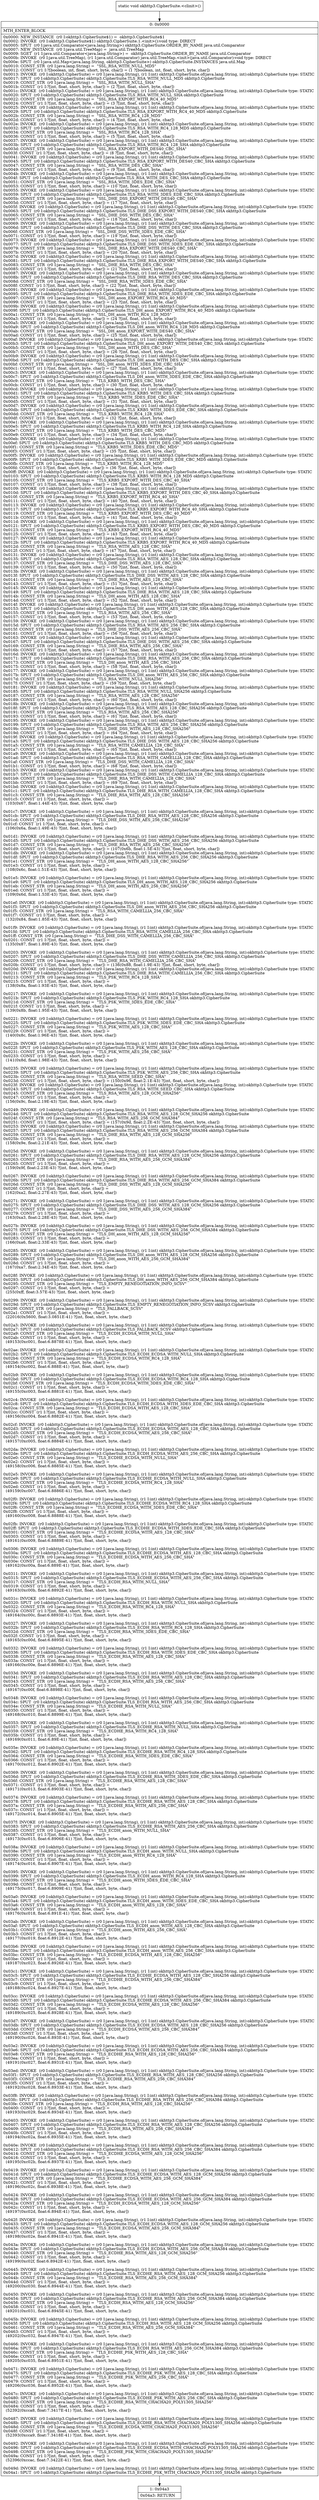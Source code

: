 digraph "CFG forokhttp3.CipherSuite.\<clinit\>()V" {
Node_0 [shape=record,label="{0\:\ 0x0000|MTH_ENTER_BLOCK\l|0x0000: NEW_INSTANCE  (r0 I:okhttp3.CipherSuite$1) =  okhttp3.CipherSuite$1 \l0x0002: INVOKE  (r0 I:okhttp3.CipherSuite$1) okhttp3.CipherSuite.1.\<init\>():void type: DIRECT \l0x0005: SPUT  (r0 I:java.util.Comparator\<java.lang.String\>) okhttp3.CipherSuite.ORDER_BY_NAME java.util.Comparator \l0x0007: NEW_INSTANCE  (r0 I:java.util.TreeMap) =  java.util.TreeMap \l0x0009: SGET  (r1 I:java.util.Comparator\<java.lang.String\>) =  okhttp3.CipherSuite.ORDER_BY_NAME java.util.Comparator \l0x000b: INVOKE  (r0 I:java.util.TreeMap), (r1 I:java.util.Comparator) java.util.TreeMap.\<init\>(java.util.Comparator):void type: DIRECT \l0x000e: SPUT  (r0 I:java.util.Map\<java.lang.String, okhttp3.CipherSuite\>) okhttp3.CipherSuite.INSTANCES java.util.Map \l0x0010: CONST_STR  (r0 I:java.lang.String) =  \"SSL_RSA_WITH_NULL_MD5\" \l0x0012: CONST  (r1 I:?[boolean, int, float, short, byte, char]) = (1 ?[boolean, int, float, short, byte, char]) \l0x0013: INVOKE  (r0 I:okhttp3.CipherSuite) = (r0 I:java.lang.String), (r1 I:int) okhttp3.CipherSuite.of(java.lang.String, int):okhttp3.CipherSuite type: STATIC \l0x0017: SPUT  (r0 I:okhttp3.CipherSuite) okhttp3.CipherSuite.TLS_RSA_WITH_NULL_MD5 okhttp3.CipherSuite \l0x0019: CONST_STR  (r0 I:java.lang.String) =  \"SSL_RSA_WITH_NULL_SHA\" \l0x001b: CONST  (r1 I:?[int, float, short, byte, char]) = (2 ?[int, float, short, byte, char]) \l0x001c: INVOKE  (r0 I:okhttp3.CipherSuite) = (r0 I:java.lang.String), (r1 I:int) okhttp3.CipherSuite.of(java.lang.String, int):okhttp3.CipherSuite type: STATIC \l0x0020: SPUT  (r0 I:okhttp3.CipherSuite) okhttp3.CipherSuite.TLS_RSA_WITH_NULL_SHA okhttp3.CipherSuite \l0x0022: CONST_STR  (r0 I:java.lang.String) =  \"SSL_RSA_EXPORT_WITH_RC4_40_MD5\" \l0x0024: CONST  (r1 I:?[int, float, short, byte, char]) = (3 ?[int, float, short, byte, char]) \l0x0025: INVOKE  (r0 I:okhttp3.CipherSuite) = (r0 I:java.lang.String), (r1 I:int) okhttp3.CipherSuite.of(java.lang.String, int):okhttp3.CipherSuite type: STATIC \l0x0029: SPUT  (r0 I:okhttp3.CipherSuite) okhttp3.CipherSuite.TLS_RSA_EXPORT_WITH_RC4_40_MD5 okhttp3.CipherSuite \l0x002b: CONST_STR  (r0 I:java.lang.String) =  \"SSL_RSA_WITH_RC4_128_MD5\" \l0x002d: CONST  (r1 I:?[int, float, short, byte, char]) = (4 ?[int, float, short, byte, char]) \l0x002e: INVOKE  (r0 I:okhttp3.CipherSuite) = (r0 I:java.lang.String), (r1 I:int) okhttp3.CipherSuite.of(java.lang.String, int):okhttp3.CipherSuite type: STATIC \l0x0032: SPUT  (r0 I:okhttp3.CipherSuite) okhttp3.CipherSuite.TLS_RSA_WITH_RC4_128_MD5 okhttp3.CipherSuite \l0x0034: CONST_STR  (r0 I:java.lang.String) =  \"SSL_RSA_WITH_RC4_128_SHA\" \l0x0036: CONST  (r1 I:?[int, float, short, byte, char]) = (5 ?[int, float, short, byte, char]) \l0x0037: INVOKE  (r0 I:okhttp3.CipherSuite) = (r0 I:java.lang.String), (r1 I:int) okhttp3.CipherSuite.of(java.lang.String, int):okhttp3.CipherSuite type: STATIC \l0x003b: SPUT  (r0 I:okhttp3.CipherSuite) okhttp3.CipherSuite.TLS_RSA_WITH_RC4_128_SHA okhttp3.CipherSuite \l0x003d: CONST_STR  (r0 I:java.lang.String) =  \"SSL_RSA_EXPORT_WITH_DES40_CBC_SHA\" \l0x003f: CONST  (r1 I:?[int, float, short, byte, char]) = (8 ?[int, float, short, byte, char]) \l0x0041: INVOKE  (r0 I:okhttp3.CipherSuite) = (r0 I:java.lang.String), (r1 I:int) okhttp3.CipherSuite.of(java.lang.String, int):okhttp3.CipherSuite type: STATIC \l0x0045: SPUT  (r0 I:okhttp3.CipherSuite) okhttp3.CipherSuite.TLS_RSA_EXPORT_WITH_DES40_CBC_SHA okhttp3.CipherSuite \l0x0047: CONST_STR  (r0 I:java.lang.String) =  \"SSL_RSA_WITH_DES_CBC_SHA\" \l0x0049: CONST  (r1 I:?[int, float, short, byte, char]) = (9 ?[int, float, short, byte, char]) \l0x004b: INVOKE  (r0 I:okhttp3.CipherSuite) = (r0 I:java.lang.String), (r1 I:int) okhttp3.CipherSuite.of(java.lang.String, int):okhttp3.CipherSuite type: STATIC \l0x004f: SPUT  (r0 I:okhttp3.CipherSuite) okhttp3.CipherSuite.TLS_RSA_WITH_DES_CBC_SHA okhttp3.CipherSuite \l0x0051: CONST_STR  (r0 I:java.lang.String) =  \"SSL_RSA_WITH_3DES_EDE_CBC_SHA\" \l0x0053: CONST  (r1 I:?[int, float, short, byte, char]) = (10 ?[int, float, short, byte, char]) \l0x0055: INVOKE  (r0 I:okhttp3.CipherSuite) = (r0 I:java.lang.String), (r1 I:int) okhttp3.CipherSuite.of(java.lang.String, int):okhttp3.CipherSuite type: STATIC \l0x0059: SPUT  (r0 I:okhttp3.CipherSuite) okhttp3.CipherSuite.TLS_RSA_WITH_3DES_EDE_CBC_SHA okhttp3.CipherSuite \l0x005b: CONST_STR  (r0 I:java.lang.String) =  \"SSL_DHE_DSS_EXPORT_WITH_DES40_CBC_SHA\" \l0x005d: CONST  (r1 I:?[int, float, short, byte, char]) = (17 ?[int, float, short, byte, char]) \l0x005f: INVOKE  (r0 I:okhttp3.CipherSuite) = (r0 I:java.lang.String), (r1 I:int) okhttp3.CipherSuite.of(java.lang.String, int):okhttp3.CipherSuite type: STATIC \l0x0063: SPUT  (r0 I:okhttp3.CipherSuite) okhttp3.CipherSuite.TLS_DHE_DSS_EXPORT_WITH_DES40_CBC_SHA okhttp3.CipherSuite \l0x0065: CONST_STR  (r0 I:java.lang.String) =  \"SSL_DHE_DSS_WITH_DES_CBC_SHA\" \l0x0067: CONST  (r1 I:?[int, float, short, byte, char]) = (18 ?[int, float, short, byte, char]) \l0x0069: INVOKE  (r0 I:okhttp3.CipherSuite) = (r0 I:java.lang.String), (r1 I:int) okhttp3.CipherSuite.of(java.lang.String, int):okhttp3.CipherSuite type: STATIC \l0x006d: SPUT  (r0 I:okhttp3.CipherSuite) okhttp3.CipherSuite.TLS_DHE_DSS_WITH_DES_CBC_SHA okhttp3.CipherSuite \l0x006f: CONST_STR  (r0 I:java.lang.String) =  \"SSL_DHE_DSS_WITH_3DES_EDE_CBC_SHA\" \l0x0071: CONST  (r1 I:?[int, float, short, byte, char]) = (19 ?[int, float, short, byte, char]) \l0x0073: INVOKE  (r0 I:okhttp3.CipherSuite) = (r0 I:java.lang.String), (r1 I:int) okhttp3.CipherSuite.of(java.lang.String, int):okhttp3.CipherSuite type: STATIC \l0x0077: SPUT  (r0 I:okhttp3.CipherSuite) okhttp3.CipherSuite.TLS_DHE_DSS_WITH_3DES_EDE_CBC_SHA okhttp3.CipherSuite \l0x0079: CONST_STR  (r0 I:java.lang.String) =  \"SSL_DHE_RSA_EXPORT_WITH_DES40_CBC_SHA\" \l0x007b: CONST  (r1 I:?[int, float, short, byte, char]) = (20 ?[int, float, short, byte, char]) \l0x007d: INVOKE  (r0 I:okhttp3.CipherSuite) = (r0 I:java.lang.String), (r1 I:int) okhttp3.CipherSuite.of(java.lang.String, int):okhttp3.CipherSuite type: STATIC \l0x0081: SPUT  (r0 I:okhttp3.CipherSuite) okhttp3.CipherSuite.TLS_DHE_RSA_EXPORT_WITH_DES40_CBC_SHA okhttp3.CipherSuite \l0x0083: CONST_STR  (r0 I:java.lang.String) =  \"SSL_DHE_RSA_WITH_DES_CBC_SHA\" \l0x0085: CONST  (r1 I:?[int, float, short, byte, char]) = (21 ?[int, float, short, byte, char]) \l0x0087: INVOKE  (r0 I:okhttp3.CipherSuite) = (r0 I:java.lang.String), (r1 I:int) okhttp3.CipherSuite.of(java.lang.String, int):okhttp3.CipherSuite type: STATIC \l0x008b: SPUT  (r0 I:okhttp3.CipherSuite) okhttp3.CipherSuite.TLS_DHE_RSA_WITH_DES_CBC_SHA okhttp3.CipherSuite \l0x008d: CONST_STR  (r0 I:java.lang.String) =  \"SSL_DHE_RSA_WITH_3DES_EDE_CBC_SHA\" \l0x008f: CONST  (r1 I:?[int, float, short, byte, char]) = (22 ?[int, float, short, byte, char]) \l0x0091: INVOKE  (r0 I:okhttp3.CipherSuite) = (r0 I:java.lang.String), (r1 I:int) okhttp3.CipherSuite.of(java.lang.String, int):okhttp3.CipherSuite type: STATIC \l0x0095: SPUT  (r0 I:okhttp3.CipherSuite) okhttp3.CipherSuite.TLS_DHE_RSA_WITH_3DES_EDE_CBC_SHA okhttp3.CipherSuite \l0x0097: CONST_STR  (r0 I:java.lang.String) =  \"SSL_DH_anon_EXPORT_WITH_RC4_40_MD5\" \l0x0099: CONST  (r1 I:?[int, float, short, byte, char]) = (23 ?[int, float, short, byte, char]) \l0x009b: INVOKE  (r0 I:okhttp3.CipherSuite) = (r0 I:java.lang.String), (r1 I:int) okhttp3.CipherSuite.of(java.lang.String, int):okhttp3.CipherSuite type: STATIC \l0x009f: SPUT  (r0 I:okhttp3.CipherSuite) okhttp3.CipherSuite.TLS_DH_anon_EXPORT_WITH_RC4_40_MD5 okhttp3.CipherSuite \l0x00a1: CONST_STR  (r0 I:java.lang.String) =  \"SSL_DH_anon_WITH_RC4_128_MD5\" \l0x00a3: CONST  (r1 I:?[int, float, short, byte, char]) = (24 ?[int, float, short, byte, char]) \l0x00a5: INVOKE  (r0 I:okhttp3.CipherSuite) = (r0 I:java.lang.String), (r1 I:int) okhttp3.CipherSuite.of(java.lang.String, int):okhttp3.CipherSuite type: STATIC \l0x00a9: SPUT  (r0 I:okhttp3.CipherSuite) okhttp3.CipherSuite.TLS_DH_anon_WITH_RC4_128_MD5 okhttp3.CipherSuite \l0x00ab: CONST_STR  (r0 I:java.lang.String) =  \"SSL_DH_anon_EXPORT_WITH_DES40_CBC_SHA\" \l0x00ad: CONST  (r1 I:?[int, float, short, byte, char]) = (25 ?[int, float, short, byte, char]) \l0x00af: INVOKE  (r0 I:okhttp3.CipherSuite) = (r0 I:java.lang.String), (r1 I:int) okhttp3.CipherSuite.of(java.lang.String, int):okhttp3.CipherSuite type: STATIC \l0x00b3: SPUT  (r0 I:okhttp3.CipherSuite) okhttp3.CipherSuite.TLS_DH_anon_EXPORT_WITH_DES40_CBC_SHA okhttp3.CipherSuite \l0x00b5: CONST_STR  (r0 I:java.lang.String) =  \"SSL_DH_anon_WITH_DES_CBC_SHA\" \l0x00b7: CONST  (r1 I:?[int, float, short, byte, char]) = (26 ?[int, float, short, byte, char]) \l0x00b9: INVOKE  (r0 I:okhttp3.CipherSuite) = (r0 I:java.lang.String), (r1 I:int) okhttp3.CipherSuite.of(java.lang.String, int):okhttp3.CipherSuite type: STATIC \l0x00bd: SPUT  (r0 I:okhttp3.CipherSuite) okhttp3.CipherSuite.TLS_DH_anon_WITH_DES_CBC_SHA okhttp3.CipherSuite \l0x00bf: CONST_STR  (r0 I:java.lang.String) =  \"SSL_DH_anon_WITH_3DES_EDE_CBC_SHA\" \l0x00c1: CONST  (r1 I:?[int, float, short, byte, char]) = (27 ?[int, float, short, byte, char]) \l0x00c3: INVOKE  (r0 I:okhttp3.CipherSuite) = (r0 I:java.lang.String), (r1 I:int) okhttp3.CipherSuite.of(java.lang.String, int):okhttp3.CipherSuite type: STATIC \l0x00c7: SPUT  (r0 I:okhttp3.CipherSuite) okhttp3.CipherSuite.TLS_DH_anon_WITH_3DES_EDE_CBC_SHA okhttp3.CipherSuite \l0x00c9: CONST_STR  (r0 I:java.lang.String) =  \"TLS_KRB5_WITH_DES_CBC_SHA\" \l0x00cb: CONST  (r1 I:?[int, float, short, byte, char]) = (30 ?[int, float, short, byte, char]) \l0x00cd: INVOKE  (r0 I:okhttp3.CipherSuite) = (r0 I:java.lang.String), (r1 I:int) okhttp3.CipherSuite.of(java.lang.String, int):okhttp3.CipherSuite type: STATIC \l0x00d1: SPUT  (r0 I:okhttp3.CipherSuite) okhttp3.CipherSuite.TLS_KRB5_WITH_DES_CBC_SHA okhttp3.CipherSuite \l0x00d3: CONST_STR  (r0 I:java.lang.String) =  \"TLS_KRB5_WITH_3DES_EDE_CBC_SHA\" \l0x00d5: CONST  (r1 I:?[int, float, short, byte, char]) = (31 ?[int, float, short, byte, char]) \l0x00d7: INVOKE  (r0 I:okhttp3.CipherSuite) = (r0 I:java.lang.String), (r1 I:int) okhttp3.CipherSuite.of(java.lang.String, int):okhttp3.CipherSuite type: STATIC \l0x00db: SPUT  (r0 I:okhttp3.CipherSuite) okhttp3.CipherSuite.TLS_KRB5_WITH_3DES_EDE_CBC_SHA okhttp3.CipherSuite \l0x00dd: CONST_STR  (r0 I:java.lang.String) =  \"TLS_KRB5_WITH_RC4_128_SHA\" \l0x00df: CONST  (r1 I:?[int, float, short, byte, char]) = (32 ?[int, float, short, byte, char]) \l0x00e1: INVOKE  (r0 I:okhttp3.CipherSuite) = (r0 I:java.lang.String), (r1 I:int) okhttp3.CipherSuite.of(java.lang.String, int):okhttp3.CipherSuite type: STATIC \l0x00e5: SPUT  (r0 I:okhttp3.CipherSuite) okhttp3.CipherSuite.TLS_KRB5_WITH_RC4_128_SHA okhttp3.CipherSuite \l0x00e7: CONST_STR  (r0 I:java.lang.String) =  \"TLS_KRB5_WITH_DES_CBC_MD5\" \l0x00e9: CONST  (r1 I:?[int, float, short, byte, char]) = (34 ?[int, float, short, byte, char]) \l0x00eb: INVOKE  (r0 I:okhttp3.CipherSuite) = (r0 I:java.lang.String), (r1 I:int) okhttp3.CipherSuite.of(java.lang.String, int):okhttp3.CipherSuite type: STATIC \l0x00ef: SPUT  (r0 I:okhttp3.CipherSuite) okhttp3.CipherSuite.TLS_KRB5_WITH_DES_CBC_MD5 okhttp3.CipherSuite \l0x00f1: CONST_STR  (r0 I:java.lang.String) =  \"TLS_KRB5_WITH_3DES_EDE_CBC_MD5\" \l0x00f3: CONST  (r1 I:?[int, float, short, byte, char]) = (35 ?[int, float, short, byte, char]) \l0x00f5: INVOKE  (r0 I:okhttp3.CipherSuite) = (r0 I:java.lang.String), (r1 I:int) okhttp3.CipherSuite.of(java.lang.String, int):okhttp3.CipherSuite type: STATIC \l0x00f9: SPUT  (r0 I:okhttp3.CipherSuite) okhttp3.CipherSuite.TLS_KRB5_WITH_3DES_EDE_CBC_MD5 okhttp3.CipherSuite \l0x00fb: CONST_STR  (r0 I:java.lang.String) =  \"TLS_KRB5_WITH_RC4_128_MD5\" \l0x00fd: CONST  (r1 I:?[int, float, short, byte, char]) = (36 ?[int, float, short, byte, char]) \l0x00ff: INVOKE  (r0 I:okhttp3.CipherSuite) = (r0 I:java.lang.String), (r1 I:int) okhttp3.CipherSuite.of(java.lang.String, int):okhttp3.CipherSuite type: STATIC \l0x0103: SPUT  (r0 I:okhttp3.CipherSuite) okhttp3.CipherSuite.TLS_KRB5_WITH_RC4_128_MD5 okhttp3.CipherSuite \l0x0105: CONST_STR  (r0 I:java.lang.String) =  \"TLS_KRB5_EXPORT_WITH_DES_CBC_40_SHA\" \l0x0107: CONST  (r1 I:?[int, float, short, byte, char]) = (38 ?[int, float, short, byte, char]) \l0x0109: INVOKE  (r0 I:okhttp3.CipherSuite) = (r0 I:java.lang.String), (r1 I:int) okhttp3.CipherSuite.of(java.lang.String, int):okhttp3.CipherSuite type: STATIC \l0x010d: SPUT  (r0 I:okhttp3.CipherSuite) okhttp3.CipherSuite.TLS_KRB5_EXPORT_WITH_DES_CBC_40_SHA okhttp3.CipherSuite \l0x010f: CONST_STR  (r0 I:java.lang.String) =  \"TLS_KRB5_EXPORT_WITH_RC4_40_SHA\" \l0x0111: CONST  (r1 I:?[int, float, short, byte, char]) = (40 ?[int, float, short, byte, char]) \l0x0113: INVOKE  (r0 I:okhttp3.CipherSuite) = (r0 I:java.lang.String), (r1 I:int) okhttp3.CipherSuite.of(java.lang.String, int):okhttp3.CipherSuite type: STATIC \l0x0117: SPUT  (r0 I:okhttp3.CipherSuite) okhttp3.CipherSuite.TLS_KRB5_EXPORT_WITH_RC4_40_SHA okhttp3.CipherSuite \l0x0119: CONST_STR  (r0 I:java.lang.String) =  \"TLS_KRB5_EXPORT_WITH_DES_CBC_40_MD5\" \l0x011b: CONST  (r1 I:?[int, float, short, byte, char]) = (41 ?[int, float, short, byte, char]) \l0x011d: INVOKE  (r0 I:okhttp3.CipherSuite) = (r0 I:java.lang.String), (r1 I:int) okhttp3.CipherSuite.of(java.lang.String, int):okhttp3.CipherSuite type: STATIC \l0x0121: SPUT  (r0 I:okhttp3.CipherSuite) okhttp3.CipherSuite.TLS_KRB5_EXPORT_WITH_DES_CBC_40_MD5 okhttp3.CipherSuite \l0x0123: CONST_STR  (r0 I:java.lang.String) =  \"TLS_KRB5_EXPORT_WITH_RC4_40_MD5\" \l0x0125: CONST  (r1 I:?[int, float, short, byte, char]) = (43 ?[int, float, short, byte, char]) \l0x0127: INVOKE  (r0 I:okhttp3.CipherSuite) = (r0 I:java.lang.String), (r1 I:int) okhttp3.CipherSuite.of(java.lang.String, int):okhttp3.CipherSuite type: STATIC \l0x012b: SPUT  (r0 I:okhttp3.CipherSuite) okhttp3.CipherSuite.TLS_KRB5_EXPORT_WITH_RC4_40_MD5 okhttp3.CipherSuite \l0x012d: CONST_STR  (r0 I:java.lang.String) =  \"TLS_RSA_WITH_AES_128_CBC_SHA\" \l0x012f: CONST  (r1 I:?[int, float, short, byte, char]) = (47 ?[int, float, short, byte, char]) \l0x0131: INVOKE  (r0 I:okhttp3.CipherSuite) = (r0 I:java.lang.String), (r1 I:int) okhttp3.CipherSuite.of(java.lang.String, int):okhttp3.CipherSuite type: STATIC \l0x0135: SPUT  (r0 I:okhttp3.CipherSuite) okhttp3.CipherSuite.TLS_RSA_WITH_AES_128_CBC_SHA okhttp3.CipherSuite \l0x0137: CONST_STR  (r0 I:java.lang.String) =  \"TLS_DHE_DSS_WITH_AES_128_CBC_SHA\" \l0x0139: CONST  (r1 I:?[int, float, short, byte, char]) = (50 ?[int, float, short, byte, char]) \l0x013b: INVOKE  (r0 I:okhttp3.CipherSuite) = (r0 I:java.lang.String), (r1 I:int) okhttp3.CipherSuite.of(java.lang.String, int):okhttp3.CipherSuite type: STATIC \l0x013f: SPUT  (r0 I:okhttp3.CipherSuite) okhttp3.CipherSuite.TLS_DHE_DSS_WITH_AES_128_CBC_SHA okhttp3.CipherSuite \l0x0141: CONST_STR  (r0 I:java.lang.String) =  \"TLS_DHE_RSA_WITH_AES_128_CBC_SHA\" \l0x0143: CONST  (r1 I:?[int, float, short, byte, char]) = (51 ?[int, float, short, byte, char]) \l0x0145: INVOKE  (r0 I:okhttp3.CipherSuite) = (r0 I:java.lang.String), (r1 I:int) okhttp3.CipherSuite.of(java.lang.String, int):okhttp3.CipherSuite type: STATIC \l0x0149: SPUT  (r0 I:okhttp3.CipherSuite) okhttp3.CipherSuite.TLS_DHE_RSA_WITH_AES_128_CBC_SHA okhttp3.CipherSuite \l0x014b: CONST_STR  (r0 I:java.lang.String) =  \"TLS_DH_anon_WITH_AES_128_CBC_SHA\" \l0x014d: CONST  (r1 I:?[int, float, short, byte, char]) = (52 ?[int, float, short, byte, char]) \l0x014f: INVOKE  (r0 I:okhttp3.CipherSuite) = (r0 I:java.lang.String), (r1 I:int) okhttp3.CipherSuite.of(java.lang.String, int):okhttp3.CipherSuite type: STATIC \l0x0153: SPUT  (r0 I:okhttp3.CipherSuite) okhttp3.CipherSuite.TLS_DH_anon_WITH_AES_128_CBC_SHA okhttp3.CipherSuite \l0x0155: CONST_STR  (r0 I:java.lang.String) =  \"TLS_RSA_WITH_AES_256_CBC_SHA\" \l0x0157: CONST  (r1 I:?[int, float, short, byte, char]) = (53 ?[int, float, short, byte, char]) \l0x0159: INVOKE  (r0 I:okhttp3.CipherSuite) = (r0 I:java.lang.String), (r1 I:int) okhttp3.CipherSuite.of(java.lang.String, int):okhttp3.CipherSuite type: STATIC \l0x015d: SPUT  (r0 I:okhttp3.CipherSuite) okhttp3.CipherSuite.TLS_RSA_WITH_AES_256_CBC_SHA okhttp3.CipherSuite \l0x015f: CONST_STR  (r0 I:java.lang.String) =  \"TLS_DHE_DSS_WITH_AES_256_CBC_SHA\" \l0x0161: CONST  (r1 I:?[int, float, short, byte, char]) = (56 ?[int, float, short, byte, char]) \l0x0163: INVOKE  (r0 I:okhttp3.CipherSuite) = (r0 I:java.lang.String), (r1 I:int) okhttp3.CipherSuite.of(java.lang.String, int):okhttp3.CipherSuite type: STATIC \l0x0167: SPUT  (r0 I:okhttp3.CipherSuite) okhttp3.CipherSuite.TLS_DHE_DSS_WITH_AES_256_CBC_SHA okhttp3.CipherSuite \l0x0169: CONST_STR  (r0 I:java.lang.String) =  \"TLS_DHE_RSA_WITH_AES_256_CBC_SHA\" \l0x016b: CONST  (r1 I:?[int, float, short, byte, char]) = (57 ?[int, float, short, byte, char]) \l0x016d: INVOKE  (r0 I:okhttp3.CipherSuite) = (r0 I:java.lang.String), (r1 I:int) okhttp3.CipherSuite.of(java.lang.String, int):okhttp3.CipherSuite type: STATIC \l0x0171: SPUT  (r0 I:okhttp3.CipherSuite) okhttp3.CipherSuite.TLS_DHE_RSA_WITH_AES_256_CBC_SHA okhttp3.CipherSuite \l0x0173: CONST_STR  (r0 I:java.lang.String) =  \"TLS_DH_anon_WITH_AES_256_CBC_SHA\" \l0x0175: CONST  (r1 I:?[int, float, short, byte, char]) = (58 ?[int, float, short, byte, char]) \l0x0177: INVOKE  (r0 I:okhttp3.CipherSuite) = (r0 I:java.lang.String), (r1 I:int) okhttp3.CipherSuite.of(java.lang.String, int):okhttp3.CipherSuite type: STATIC \l0x017b: SPUT  (r0 I:okhttp3.CipherSuite) okhttp3.CipherSuite.TLS_DH_anon_WITH_AES_256_CBC_SHA okhttp3.CipherSuite \l0x017d: CONST_STR  (r0 I:java.lang.String) =  \"TLS_RSA_WITH_NULL_SHA256\" \l0x017f: CONST  (r1 I:?[int, float, short, byte, char]) = (59 ?[int, float, short, byte, char]) \l0x0181: INVOKE  (r0 I:okhttp3.CipherSuite) = (r0 I:java.lang.String), (r1 I:int) okhttp3.CipherSuite.of(java.lang.String, int):okhttp3.CipherSuite type: STATIC \l0x0185: SPUT  (r0 I:okhttp3.CipherSuite) okhttp3.CipherSuite.TLS_RSA_WITH_NULL_SHA256 okhttp3.CipherSuite \l0x0187: CONST_STR  (r0 I:java.lang.String) =  \"TLS_RSA_WITH_AES_128_CBC_SHA256\" \l0x0189: CONST  (r1 I:?[int, float, short, byte, char]) = (60 ?[int, float, short, byte, char]) \l0x018b: INVOKE  (r0 I:okhttp3.CipherSuite) = (r0 I:java.lang.String), (r1 I:int) okhttp3.CipherSuite.of(java.lang.String, int):okhttp3.CipherSuite type: STATIC \l0x018f: SPUT  (r0 I:okhttp3.CipherSuite) okhttp3.CipherSuite.TLS_RSA_WITH_AES_128_CBC_SHA256 okhttp3.CipherSuite \l0x0191: CONST_STR  (r0 I:java.lang.String) =  \"TLS_RSA_WITH_AES_256_CBC_SHA256\" \l0x0193: CONST  (r1 I:?[int, float, short, byte, char]) = (61 ?[int, float, short, byte, char]) \l0x0195: INVOKE  (r0 I:okhttp3.CipherSuite) = (r0 I:java.lang.String), (r1 I:int) okhttp3.CipherSuite.of(java.lang.String, int):okhttp3.CipherSuite type: STATIC \l0x0199: SPUT  (r0 I:okhttp3.CipherSuite) okhttp3.CipherSuite.TLS_RSA_WITH_AES_256_CBC_SHA256 okhttp3.CipherSuite \l0x019b: CONST_STR  (r0 I:java.lang.String) =  \"TLS_DHE_DSS_WITH_AES_128_CBC_SHA256\" \l0x019d: CONST  (r1 I:?[int, float, short, byte, char]) = (64 ?[int, float, short, byte, char]) \l0x019f: INVOKE  (r0 I:okhttp3.CipherSuite) = (r0 I:java.lang.String), (r1 I:int) okhttp3.CipherSuite.of(java.lang.String, int):okhttp3.CipherSuite type: STATIC \l0x01a3: SPUT  (r0 I:okhttp3.CipherSuite) okhttp3.CipherSuite.TLS_DHE_DSS_WITH_AES_128_CBC_SHA256 okhttp3.CipherSuite \l0x01a5: CONST_STR  (r0 I:java.lang.String) =  \"TLS_RSA_WITH_CAMELLIA_128_CBC_SHA\" \l0x01a7: CONST  (r1 I:?[int, float, short, byte, char]) = (65 ?[int, float, short, byte, char]) \l0x01a9: INVOKE  (r0 I:okhttp3.CipherSuite) = (r0 I:java.lang.String), (r1 I:int) okhttp3.CipherSuite.of(java.lang.String, int):okhttp3.CipherSuite type: STATIC \l0x01ad: SPUT  (r0 I:okhttp3.CipherSuite) okhttp3.CipherSuite.TLS_RSA_WITH_CAMELLIA_128_CBC_SHA okhttp3.CipherSuite \l0x01af: CONST_STR  (r0 I:java.lang.String) =  \"TLS_DHE_DSS_WITH_CAMELLIA_128_CBC_SHA\" \l0x01b1: CONST  (r1 I:?[int, float, short, byte, char]) = (68 ?[int, float, short, byte, char]) \l0x01b3: INVOKE  (r0 I:okhttp3.CipherSuite) = (r0 I:java.lang.String), (r1 I:int) okhttp3.CipherSuite.of(java.lang.String, int):okhttp3.CipherSuite type: STATIC \l0x01b7: SPUT  (r0 I:okhttp3.CipherSuite) okhttp3.CipherSuite.TLS_DHE_DSS_WITH_CAMELLIA_128_CBC_SHA okhttp3.CipherSuite \l0x01b9: CONST_STR  (r0 I:java.lang.String) =  \"TLS_DHE_RSA_WITH_CAMELLIA_128_CBC_SHA\" \l0x01bb: CONST  (r1 I:?[int, float, short, byte, char]) = (69 ?[int, float, short, byte, char]) \l0x01bd: INVOKE  (r0 I:okhttp3.CipherSuite) = (r0 I:java.lang.String), (r1 I:int) okhttp3.CipherSuite.of(java.lang.String, int):okhttp3.CipherSuite type: STATIC \l0x01c1: SPUT  (r0 I:okhttp3.CipherSuite) okhttp3.CipherSuite.TLS_DHE_RSA_WITH_CAMELLIA_128_CBC_SHA okhttp3.CipherSuite \l0x01c3: CONST_STR  (r0 I:java.lang.String) =  \"TLS_DHE_RSA_WITH_AES_128_CBC_SHA256\" \l0x01c5: CONST  (r1 I:?[int, float, short, byte, char]) = \l  (103(0x67, float:1.44E\-43) ?[int, float, short, byte, char])\l \l0x01c7: INVOKE  (r0 I:okhttp3.CipherSuite) = (r0 I:java.lang.String), (r1 I:int) okhttp3.CipherSuite.of(java.lang.String, int):okhttp3.CipherSuite type: STATIC \l0x01cb: SPUT  (r0 I:okhttp3.CipherSuite) okhttp3.CipherSuite.TLS_DHE_RSA_WITH_AES_128_CBC_SHA256 okhttp3.CipherSuite \l0x01cd: CONST_STR  (r0 I:java.lang.String) =  \"TLS_DHE_DSS_WITH_AES_256_CBC_SHA256\" \l0x01cf: CONST  (r1 I:?[int, float, short, byte, char]) = \l  (106(0x6a, float:1.49E\-43) ?[int, float, short, byte, char])\l \l0x01d1: INVOKE  (r0 I:okhttp3.CipherSuite) = (r0 I:java.lang.String), (r1 I:int) okhttp3.CipherSuite.of(java.lang.String, int):okhttp3.CipherSuite type: STATIC \l0x01d5: SPUT  (r0 I:okhttp3.CipherSuite) okhttp3.CipherSuite.TLS_DHE_DSS_WITH_AES_256_CBC_SHA256 okhttp3.CipherSuite \l0x01d7: CONST_STR  (r0 I:java.lang.String) =  \"TLS_DHE_RSA_WITH_AES_256_CBC_SHA256\" \l0x01d9: CONST  (r1 I:?[int, float, short, byte, char]) = (107(0x6b, float:1.5E\-43) ?[int, float, short, byte, char]) \l0x01db: INVOKE  (r0 I:okhttp3.CipherSuite) = (r0 I:java.lang.String), (r1 I:int) okhttp3.CipherSuite.of(java.lang.String, int):okhttp3.CipherSuite type: STATIC \l0x01df: SPUT  (r0 I:okhttp3.CipherSuite) okhttp3.CipherSuite.TLS_DHE_RSA_WITH_AES_256_CBC_SHA256 okhttp3.CipherSuite \l0x01e1: CONST_STR  (r0 I:java.lang.String) =  \"TLS_DH_anon_WITH_AES_128_CBC_SHA256\" \l0x01e3: CONST  (r1 I:?[int, float, short, byte, char]) = \l  (108(0x6c, float:1.51E\-43) ?[int, float, short, byte, char])\l \l0x01e5: INVOKE  (r0 I:okhttp3.CipherSuite) = (r0 I:java.lang.String), (r1 I:int) okhttp3.CipherSuite.of(java.lang.String, int):okhttp3.CipherSuite type: STATIC \l0x01e9: SPUT  (r0 I:okhttp3.CipherSuite) okhttp3.CipherSuite.TLS_DH_anon_WITH_AES_128_CBC_SHA256 okhttp3.CipherSuite \l0x01eb: CONST_STR  (r0 I:java.lang.String) =  \"TLS_DH_anon_WITH_AES_256_CBC_SHA256\" \l0x01ed: CONST  (r1 I:?[int, float, short, byte, char]) = \l  (109(0x6d, float:1.53E\-43) ?[int, float, short, byte, char])\l \l0x01ef: INVOKE  (r0 I:okhttp3.CipherSuite) = (r0 I:java.lang.String), (r1 I:int) okhttp3.CipherSuite.of(java.lang.String, int):okhttp3.CipherSuite type: STATIC \l0x01f3: SPUT  (r0 I:okhttp3.CipherSuite) okhttp3.CipherSuite.TLS_DH_anon_WITH_AES_256_CBC_SHA256 okhttp3.CipherSuite \l0x01f5: CONST_STR  (r0 I:java.lang.String) =  \"TLS_RSA_WITH_CAMELLIA_256_CBC_SHA\" \l0x01f7: CONST  (r1 I:?[int, float, short, byte, char]) = \l  (132(0x84, float:1.85E\-43) ?[int, float, short, byte, char])\l \l0x01f9: INVOKE  (r0 I:okhttp3.CipherSuite) = (r0 I:java.lang.String), (r1 I:int) okhttp3.CipherSuite.of(java.lang.String, int):okhttp3.CipherSuite type: STATIC \l0x01fd: SPUT  (r0 I:okhttp3.CipherSuite) okhttp3.CipherSuite.TLS_RSA_WITH_CAMELLIA_256_CBC_SHA okhttp3.CipherSuite \l0x01ff: CONST_STR  (r0 I:java.lang.String) =  \"TLS_DHE_DSS_WITH_CAMELLIA_256_CBC_SHA\" \l0x0201: CONST  (r1 I:?[int, float, short, byte, char]) = \l  (135(0x87, float:1.89E\-43) ?[int, float, short, byte, char])\l \l0x0203: INVOKE  (r0 I:okhttp3.CipherSuite) = (r0 I:java.lang.String), (r1 I:int) okhttp3.CipherSuite.of(java.lang.String, int):okhttp3.CipherSuite type: STATIC \l0x0207: SPUT  (r0 I:okhttp3.CipherSuite) okhttp3.CipherSuite.TLS_DHE_DSS_WITH_CAMELLIA_256_CBC_SHA okhttp3.CipherSuite \l0x0209: CONST_STR  (r0 I:java.lang.String) =  \"TLS_DHE_RSA_WITH_CAMELLIA_256_CBC_SHA\" \l0x020b: CONST  (r1 I:?[int, float, short, byte, char]) = (136(0x88, float:1.9E\-43) ?[int, float, short, byte, char]) \l0x020d: INVOKE  (r0 I:okhttp3.CipherSuite) = (r0 I:java.lang.String), (r1 I:int) okhttp3.CipherSuite.of(java.lang.String, int):okhttp3.CipherSuite type: STATIC \l0x0211: SPUT  (r0 I:okhttp3.CipherSuite) okhttp3.CipherSuite.TLS_DHE_RSA_WITH_CAMELLIA_256_CBC_SHA okhttp3.CipherSuite \l0x0213: CONST_STR  (r0 I:java.lang.String) =  \"TLS_PSK_WITH_RC4_128_SHA\" \l0x0215: CONST  (r1 I:?[int, float, short, byte, char]) = \l  (138(0x8a, float:1.93E\-43) ?[int, float, short, byte, char])\l \l0x0217: INVOKE  (r0 I:okhttp3.CipherSuite) = (r0 I:java.lang.String), (r1 I:int) okhttp3.CipherSuite.of(java.lang.String, int):okhttp3.CipherSuite type: STATIC \l0x021b: SPUT  (r0 I:okhttp3.CipherSuite) okhttp3.CipherSuite.TLS_PSK_WITH_RC4_128_SHA okhttp3.CipherSuite \l0x021d: CONST_STR  (r0 I:java.lang.String) =  \"TLS_PSK_WITH_3DES_EDE_CBC_SHA\" \l0x021f: CONST  (r1 I:?[int, float, short, byte, char]) = \l  (139(0x8b, float:1.95E\-43) ?[int, float, short, byte, char])\l \l0x0221: INVOKE  (r0 I:okhttp3.CipherSuite) = (r0 I:java.lang.String), (r1 I:int) okhttp3.CipherSuite.of(java.lang.String, int):okhttp3.CipherSuite type: STATIC \l0x0225: SPUT  (r0 I:okhttp3.CipherSuite) okhttp3.CipherSuite.TLS_PSK_WITH_3DES_EDE_CBC_SHA okhttp3.CipherSuite \l0x0227: CONST_STR  (r0 I:java.lang.String) =  \"TLS_PSK_WITH_AES_128_CBC_SHA\" \l0x0229: CONST  (r1 I:?[int, float, short, byte, char]) = \l  (140(0x8c, float:1.96E\-43) ?[int, float, short, byte, char])\l \l0x022b: INVOKE  (r0 I:okhttp3.CipherSuite) = (r0 I:java.lang.String), (r1 I:int) okhttp3.CipherSuite.of(java.lang.String, int):okhttp3.CipherSuite type: STATIC \l0x022f: SPUT  (r0 I:okhttp3.CipherSuite) okhttp3.CipherSuite.TLS_PSK_WITH_AES_128_CBC_SHA okhttp3.CipherSuite \l0x0231: CONST_STR  (r0 I:java.lang.String) =  \"TLS_PSK_WITH_AES_256_CBC_SHA\" \l0x0233: CONST  (r1 I:?[int, float, short, byte, char]) = \l  (141(0x8d, float:1.98E\-43) ?[int, float, short, byte, char])\l \l0x0235: INVOKE  (r0 I:okhttp3.CipherSuite) = (r0 I:java.lang.String), (r1 I:int) okhttp3.CipherSuite.of(java.lang.String, int):okhttp3.CipherSuite type: STATIC \l0x0239: SPUT  (r0 I:okhttp3.CipherSuite) okhttp3.CipherSuite.TLS_PSK_WITH_AES_256_CBC_SHA okhttp3.CipherSuite \l0x023b: CONST_STR  (r0 I:java.lang.String) =  \"TLS_RSA_WITH_SEED_CBC_SHA\" \l0x023d: CONST  (r1 I:?[int, float, short, byte, char]) = (150(0x96, float:2.1E\-43) ?[int, float, short, byte, char]) \l0x023f: INVOKE  (r0 I:okhttp3.CipherSuite) = (r0 I:java.lang.String), (r1 I:int) okhttp3.CipherSuite.of(java.lang.String, int):okhttp3.CipherSuite type: STATIC \l0x0243: SPUT  (r0 I:okhttp3.CipherSuite) okhttp3.CipherSuite.TLS_RSA_WITH_SEED_CBC_SHA okhttp3.CipherSuite \l0x0245: CONST_STR  (r0 I:java.lang.String) =  \"TLS_RSA_WITH_AES_128_GCM_SHA256\" \l0x0247: CONST  (r1 I:?[int, float, short, byte, char]) = \l  (156(0x9c, float:2.19E\-43) ?[int, float, short, byte, char])\l \l0x0249: INVOKE  (r0 I:okhttp3.CipherSuite) = (r0 I:java.lang.String), (r1 I:int) okhttp3.CipherSuite.of(java.lang.String, int):okhttp3.CipherSuite type: STATIC \l0x024d: SPUT  (r0 I:okhttp3.CipherSuite) okhttp3.CipherSuite.TLS_RSA_WITH_AES_128_GCM_SHA256 okhttp3.CipherSuite \l0x024f: CONST_STR  (r0 I:java.lang.String) =  \"TLS_RSA_WITH_AES_256_GCM_SHA384\" \l0x0251: CONST  (r1 I:?[int, float, short, byte, char]) = (157(0x9d, float:2.2E\-43) ?[int, float, short, byte, char]) \l0x0253: INVOKE  (r0 I:okhttp3.CipherSuite) = (r0 I:java.lang.String), (r1 I:int) okhttp3.CipherSuite.of(java.lang.String, int):okhttp3.CipherSuite type: STATIC \l0x0257: SPUT  (r0 I:okhttp3.CipherSuite) okhttp3.CipherSuite.TLS_RSA_WITH_AES_256_GCM_SHA384 okhttp3.CipherSuite \l0x0259: CONST_STR  (r0 I:java.lang.String) =  \"TLS_DHE_RSA_WITH_AES_128_GCM_SHA256\" \l0x025b: CONST  (r1 I:?[int, float, short, byte, char]) = \l  (158(0x9e, float:2.21E\-43) ?[int, float, short, byte, char])\l \l0x025d: INVOKE  (r0 I:okhttp3.CipherSuite) = (r0 I:java.lang.String), (r1 I:int) okhttp3.CipherSuite.of(java.lang.String, int):okhttp3.CipherSuite type: STATIC \l0x0261: SPUT  (r0 I:okhttp3.CipherSuite) okhttp3.CipherSuite.TLS_DHE_RSA_WITH_AES_128_GCM_SHA256 okhttp3.CipherSuite \l0x0263: CONST_STR  (r0 I:java.lang.String) =  \"TLS_DHE_RSA_WITH_AES_256_GCM_SHA384\" \l0x0265: CONST  (r1 I:?[int, float, short, byte, char]) = \l  (159(0x9f, float:2.23E\-43) ?[int, float, short, byte, char])\l \l0x0267: INVOKE  (r0 I:okhttp3.CipherSuite) = (r0 I:java.lang.String), (r1 I:int) okhttp3.CipherSuite.of(java.lang.String, int):okhttp3.CipherSuite type: STATIC \l0x026b: SPUT  (r0 I:okhttp3.CipherSuite) okhttp3.CipherSuite.TLS_DHE_RSA_WITH_AES_256_GCM_SHA384 okhttp3.CipherSuite \l0x026d: CONST_STR  (r0 I:java.lang.String) =  \"TLS_DHE_DSS_WITH_AES_128_GCM_SHA256\" \l0x026f: CONST  (r1 I:?[int, float, short, byte, char]) = \l  (162(0xa2, float:2.27E\-43) ?[int, float, short, byte, char])\l \l0x0271: INVOKE  (r0 I:okhttp3.CipherSuite) = (r0 I:java.lang.String), (r1 I:int) okhttp3.CipherSuite.of(java.lang.String, int):okhttp3.CipherSuite type: STATIC \l0x0275: SPUT  (r0 I:okhttp3.CipherSuite) okhttp3.CipherSuite.TLS_DHE_DSS_WITH_AES_128_GCM_SHA256 okhttp3.CipherSuite \l0x0277: CONST_STR  (r0 I:java.lang.String) =  \"TLS_DHE_DSS_WITH_AES_256_GCM_SHA384\" \l0x0279: CONST  (r1 I:?[int, float, short, byte, char]) = \l  (163(0xa3, float:2.28E\-43) ?[int, float, short, byte, char])\l \l0x027b: INVOKE  (r0 I:okhttp3.CipherSuite) = (r0 I:java.lang.String), (r1 I:int) okhttp3.CipherSuite.of(java.lang.String, int):okhttp3.CipherSuite type: STATIC \l0x027f: SPUT  (r0 I:okhttp3.CipherSuite) okhttp3.CipherSuite.TLS_DHE_DSS_WITH_AES_256_GCM_SHA384 okhttp3.CipherSuite \l0x0281: CONST_STR  (r0 I:java.lang.String) =  \"TLS_DH_anon_WITH_AES_128_GCM_SHA256\" \l0x0283: CONST  (r1 I:?[int, float, short, byte, char]) = \l  (166(0xa6, float:2.33E\-43) ?[int, float, short, byte, char])\l \l0x0285: INVOKE  (r0 I:okhttp3.CipherSuite) = (r0 I:java.lang.String), (r1 I:int) okhttp3.CipherSuite.of(java.lang.String, int):okhttp3.CipherSuite type: STATIC \l0x0289: SPUT  (r0 I:okhttp3.CipherSuite) okhttp3.CipherSuite.TLS_DH_anon_WITH_AES_128_GCM_SHA256 okhttp3.CipherSuite \l0x028b: CONST_STR  (r0 I:java.lang.String) =  \"TLS_DH_anon_WITH_AES_256_GCM_SHA384\" \l0x028d: CONST  (r1 I:?[int, float, short, byte, char]) = \l  (167(0xa7, float:2.34E\-43) ?[int, float, short, byte, char])\l \l0x028f: INVOKE  (r0 I:okhttp3.CipherSuite) = (r0 I:java.lang.String), (r1 I:int) okhttp3.CipherSuite.of(java.lang.String, int):okhttp3.CipherSuite type: STATIC \l0x0293: SPUT  (r0 I:okhttp3.CipherSuite) okhttp3.CipherSuite.TLS_DH_anon_WITH_AES_256_GCM_SHA384 okhttp3.CipherSuite \l0x0295: CONST_STR  (r0 I:java.lang.String) =  \"TLS_EMPTY_RENEGOTIATION_INFO_SCSV\" \l0x0297: CONST  (r1 I:?[int, float, short, byte, char]) = \l  (255(0xff, float:3.57E\-43) ?[int, float, short, byte, char])\l \l0x0299: INVOKE  (r0 I:okhttp3.CipherSuite) = (r0 I:java.lang.String), (r1 I:int) okhttp3.CipherSuite.of(java.lang.String, int):okhttp3.CipherSuite type: STATIC \l0x029d: SPUT  (r0 I:okhttp3.CipherSuite) okhttp3.CipherSuite.TLS_EMPTY_RENEGOTIATION_INFO_SCSV okhttp3.CipherSuite \l0x029f: CONST_STR  (r0 I:java.lang.String) =  \"TLS_FALLBACK_SCSV\" \l0x02a1: CONST  (r1 I:?[int, float, short, byte, char]) = \l  (22016(0x5600, float:3.0851E\-41) ?[int, float, short, byte, char])\l \l0x02a3: INVOKE  (r0 I:okhttp3.CipherSuite) = (r0 I:java.lang.String), (r1 I:int) okhttp3.CipherSuite.of(java.lang.String, int):okhttp3.CipherSuite type: STATIC \l0x02a7: SPUT  (r0 I:okhttp3.CipherSuite) okhttp3.CipherSuite.TLS_FALLBACK_SCSV okhttp3.CipherSuite \l0x02a9: CONST_STR  (r0 I:java.lang.String) =  \"TLS_ECDH_ECDSA_WITH_NULL_SHA\" \l0x02ab: CONST  (r1 I:?[int, float, short, byte, char]) = \l  (49153(0xc001, float:6.8878E\-41) ?[int, float, short, byte, char])\l \l0x02ae: INVOKE  (r0 I:okhttp3.CipherSuite) = (r0 I:java.lang.String), (r1 I:int) okhttp3.CipherSuite.of(java.lang.String, int):okhttp3.CipherSuite type: STATIC \l0x02b2: SPUT  (r0 I:okhttp3.CipherSuite) okhttp3.CipherSuite.TLS_ECDH_ECDSA_WITH_NULL_SHA okhttp3.CipherSuite \l0x02b4: CONST_STR  (r0 I:java.lang.String) =  \"TLS_ECDH_ECDSA_WITH_RC4_128_SHA\" \l0x02b6: CONST  (r1 I:?[int, float, short, byte, char]) = \l  (49154(0xc002, float:6.888E\-41) ?[int, float, short, byte, char])\l \l0x02b9: INVOKE  (r0 I:okhttp3.CipherSuite) = (r0 I:java.lang.String), (r1 I:int) okhttp3.CipherSuite.of(java.lang.String, int):okhttp3.CipherSuite type: STATIC \l0x02bd: SPUT  (r0 I:okhttp3.CipherSuite) okhttp3.CipherSuite.TLS_ECDH_ECDSA_WITH_RC4_128_SHA okhttp3.CipherSuite \l0x02bf: CONST_STR  (r0 I:java.lang.String) =  \"TLS_ECDH_ECDSA_WITH_3DES_EDE_CBC_SHA\" \l0x02c1: CONST  (r1 I:?[int, float, short, byte, char]) = \l  (49155(0xc003, float:6.8881E\-41) ?[int, float, short, byte, char])\l \l0x02c4: INVOKE  (r0 I:okhttp3.CipherSuite) = (r0 I:java.lang.String), (r1 I:int) okhttp3.CipherSuite.of(java.lang.String, int):okhttp3.CipherSuite type: STATIC \l0x02c8: SPUT  (r0 I:okhttp3.CipherSuite) okhttp3.CipherSuite.TLS_ECDH_ECDSA_WITH_3DES_EDE_CBC_SHA okhttp3.CipherSuite \l0x02ca: CONST_STR  (r0 I:java.lang.String) =  \"TLS_ECDH_ECDSA_WITH_AES_128_CBC_SHA\" \l0x02cc: CONST  (r1 I:?[int, float, short, byte, char]) = \l  (49156(0xc004, float:6.8882E\-41) ?[int, float, short, byte, char])\l \l0x02cf: INVOKE  (r0 I:okhttp3.CipherSuite) = (r0 I:java.lang.String), (r1 I:int) okhttp3.CipherSuite.of(java.lang.String, int):okhttp3.CipherSuite type: STATIC \l0x02d3: SPUT  (r0 I:okhttp3.CipherSuite) okhttp3.CipherSuite.TLS_ECDH_ECDSA_WITH_AES_128_CBC_SHA okhttp3.CipherSuite \l0x02d5: CONST_STR  (r0 I:java.lang.String) =  \"TLS_ECDH_ECDSA_WITH_AES_256_CBC_SHA\" \l0x02d7: CONST  (r1 I:?[int, float, short, byte, char]) = \l  (49157(0xc005, float:6.8884E\-41) ?[int, float, short, byte, char])\l \l0x02da: INVOKE  (r0 I:okhttp3.CipherSuite) = (r0 I:java.lang.String), (r1 I:int) okhttp3.CipherSuite.of(java.lang.String, int):okhttp3.CipherSuite type: STATIC \l0x02de: SPUT  (r0 I:okhttp3.CipherSuite) okhttp3.CipherSuite.TLS_ECDH_ECDSA_WITH_AES_256_CBC_SHA okhttp3.CipherSuite \l0x02e0: CONST_STR  (r0 I:java.lang.String) =  \"TLS_ECDHE_ECDSA_WITH_NULL_SHA\" \l0x02e2: CONST  (r1 I:?[int, float, short, byte, char]) = \l  (49158(0xc006, float:6.8885E\-41) ?[int, float, short, byte, char])\l \l0x02e5: INVOKE  (r0 I:okhttp3.CipherSuite) = (r0 I:java.lang.String), (r1 I:int) okhttp3.CipherSuite.of(java.lang.String, int):okhttp3.CipherSuite type: STATIC \l0x02e9: SPUT  (r0 I:okhttp3.CipherSuite) okhttp3.CipherSuite.TLS_ECDHE_ECDSA_WITH_NULL_SHA okhttp3.CipherSuite \l0x02eb: CONST_STR  (r0 I:java.lang.String) =  \"TLS_ECDHE_ECDSA_WITH_RC4_128_SHA\" \l0x02ed: CONST  (r1 I:?[int, float, short, byte, char]) = \l  (49159(0xc007, float:6.8886E\-41) ?[int, float, short, byte, char])\l \l0x02f0: INVOKE  (r0 I:okhttp3.CipherSuite) = (r0 I:java.lang.String), (r1 I:int) okhttp3.CipherSuite.of(java.lang.String, int):okhttp3.CipherSuite type: STATIC \l0x02f4: SPUT  (r0 I:okhttp3.CipherSuite) okhttp3.CipherSuite.TLS_ECDHE_ECDSA_WITH_RC4_128_SHA okhttp3.CipherSuite \l0x02f6: CONST_STR  (r0 I:java.lang.String) =  \"TLS_ECDHE_ECDSA_WITH_3DES_EDE_CBC_SHA\" \l0x02f8: CONST  (r1 I:?[int, float, short, byte, char]) = \l  (49160(0xc008, float:6.8888E\-41) ?[int, float, short, byte, char])\l \l0x02fb: INVOKE  (r0 I:okhttp3.CipherSuite) = (r0 I:java.lang.String), (r1 I:int) okhttp3.CipherSuite.of(java.lang.String, int):okhttp3.CipherSuite type: STATIC \l0x02ff: SPUT  (r0 I:okhttp3.CipherSuite) okhttp3.CipherSuite.TLS_ECDHE_ECDSA_WITH_3DES_EDE_CBC_SHA okhttp3.CipherSuite \l0x0301: CONST_STR  (r0 I:java.lang.String) =  \"TLS_ECDHE_ECDSA_WITH_AES_128_CBC_SHA\" \l0x0303: CONST  (r1 I:?[int, float, short, byte, char]) = \l  (49161(0xc009, float:6.8889E\-41) ?[int, float, short, byte, char])\l \l0x0306: INVOKE  (r0 I:okhttp3.CipherSuite) = (r0 I:java.lang.String), (r1 I:int) okhttp3.CipherSuite.of(java.lang.String, int):okhttp3.CipherSuite type: STATIC \l0x030a: SPUT  (r0 I:okhttp3.CipherSuite) okhttp3.CipherSuite.TLS_ECDHE_ECDSA_WITH_AES_128_CBC_SHA okhttp3.CipherSuite \l0x030c: CONST_STR  (r0 I:java.lang.String) =  \"TLS_ECDHE_ECDSA_WITH_AES_256_CBC_SHA\" \l0x030e: CONST  (r1 I:?[int, float, short, byte, char]) = \l  (49162(0xc00a, float:6.889E\-41) ?[int, float, short, byte, char])\l \l0x0311: INVOKE  (r0 I:okhttp3.CipherSuite) = (r0 I:java.lang.String), (r1 I:int) okhttp3.CipherSuite.of(java.lang.String, int):okhttp3.CipherSuite type: STATIC \l0x0315: SPUT  (r0 I:okhttp3.CipherSuite) okhttp3.CipherSuite.TLS_ECDHE_ECDSA_WITH_AES_256_CBC_SHA okhttp3.CipherSuite \l0x0317: CONST_STR  (r0 I:java.lang.String) =  \"TLS_ECDH_RSA_WITH_NULL_SHA\" \l0x0319: CONST  (r1 I:?[int, float, short, byte, char]) = \l  (49163(0xc00b, float:6.8892E\-41) ?[int, float, short, byte, char])\l \l0x031c: INVOKE  (r0 I:okhttp3.CipherSuite) = (r0 I:java.lang.String), (r1 I:int) okhttp3.CipherSuite.of(java.lang.String, int):okhttp3.CipherSuite type: STATIC \l0x0320: SPUT  (r0 I:okhttp3.CipherSuite) okhttp3.CipherSuite.TLS_ECDH_RSA_WITH_NULL_SHA okhttp3.CipherSuite \l0x0322: CONST_STR  (r0 I:java.lang.String) =  \"TLS_ECDH_RSA_WITH_RC4_128_SHA\" \l0x0324: CONST  (r1 I:?[int, float, short, byte, char]) = \l  (49164(0xc00c, float:6.8893E\-41) ?[int, float, short, byte, char])\l \l0x0327: INVOKE  (r0 I:okhttp3.CipherSuite) = (r0 I:java.lang.String), (r1 I:int) okhttp3.CipherSuite.of(java.lang.String, int):okhttp3.CipherSuite type: STATIC \l0x032b: SPUT  (r0 I:okhttp3.CipherSuite) okhttp3.CipherSuite.TLS_ECDH_RSA_WITH_RC4_128_SHA okhttp3.CipherSuite \l0x032d: CONST_STR  (r0 I:java.lang.String) =  \"TLS_ECDH_RSA_WITH_3DES_EDE_CBC_SHA\" \l0x032f: CONST  (r1 I:?[int, float, short, byte, char]) = \l  (49165(0xc00d, float:6.8895E\-41) ?[int, float, short, byte, char])\l \l0x0332: INVOKE  (r0 I:okhttp3.CipherSuite) = (r0 I:java.lang.String), (r1 I:int) okhttp3.CipherSuite.of(java.lang.String, int):okhttp3.CipherSuite type: STATIC \l0x0336: SPUT  (r0 I:okhttp3.CipherSuite) okhttp3.CipherSuite.TLS_ECDH_RSA_WITH_3DES_EDE_CBC_SHA okhttp3.CipherSuite \l0x0338: CONST_STR  (r0 I:java.lang.String) =  \"TLS_ECDH_RSA_WITH_AES_128_CBC_SHA\" \l0x033a: CONST  (r1 I:?[int, float, short, byte, char]) = \l  (49166(0xc00e, float:6.8896E\-41) ?[int, float, short, byte, char])\l \l0x033d: INVOKE  (r0 I:okhttp3.CipherSuite) = (r0 I:java.lang.String), (r1 I:int) okhttp3.CipherSuite.of(java.lang.String, int):okhttp3.CipherSuite type: STATIC \l0x0341: SPUT  (r0 I:okhttp3.CipherSuite) okhttp3.CipherSuite.TLS_ECDH_RSA_WITH_AES_128_CBC_SHA okhttp3.CipherSuite \l0x0343: CONST_STR  (r0 I:java.lang.String) =  \"TLS_ECDH_RSA_WITH_AES_256_CBC_SHA\" \l0x0345: CONST  (r1 I:?[int, float, short, byte, char]) = \l  (49167(0xc00f, float:6.8898E\-41) ?[int, float, short, byte, char])\l \l0x0348: INVOKE  (r0 I:okhttp3.CipherSuite) = (r0 I:java.lang.String), (r1 I:int) okhttp3.CipherSuite.of(java.lang.String, int):okhttp3.CipherSuite type: STATIC \l0x034c: SPUT  (r0 I:okhttp3.CipherSuite) okhttp3.CipherSuite.TLS_ECDH_RSA_WITH_AES_256_CBC_SHA okhttp3.CipherSuite \l0x034e: CONST_STR  (r0 I:java.lang.String) =  \"TLS_ECDHE_RSA_WITH_NULL_SHA\" \l0x0350: CONST  (r1 I:?[int, float, short, byte, char]) = \l  (49168(0xc010, float:6.8899E\-41) ?[int, float, short, byte, char])\l \l0x0353: INVOKE  (r0 I:okhttp3.CipherSuite) = (r0 I:java.lang.String), (r1 I:int) okhttp3.CipherSuite.of(java.lang.String, int):okhttp3.CipherSuite type: STATIC \l0x0357: SPUT  (r0 I:okhttp3.CipherSuite) okhttp3.CipherSuite.TLS_ECDHE_RSA_WITH_NULL_SHA okhttp3.CipherSuite \l0x0359: CONST_STR  (r0 I:java.lang.String) =  \"TLS_ECDHE_RSA_WITH_RC4_128_SHA\" \l0x035b: CONST  (r1 I:?[int, float, short, byte, char]) = \l  (49169(0xc011, float:6.89E\-41) ?[int, float, short, byte, char])\l \l0x035e: INVOKE  (r0 I:okhttp3.CipherSuite) = (r0 I:java.lang.String), (r1 I:int) okhttp3.CipherSuite.of(java.lang.String, int):okhttp3.CipherSuite type: STATIC \l0x0362: SPUT  (r0 I:okhttp3.CipherSuite) okhttp3.CipherSuite.TLS_ECDHE_RSA_WITH_RC4_128_SHA okhttp3.CipherSuite \l0x0364: CONST_STR  (r0 I:java.lang.String) =  \"TLS_ECDHE_RSA_WITH_3DES_EDE_CBC_SHA\" \l0x0366: CONST  (r1 I:?[int, float, short, byte, char]) = \l  (49170(0xc012, float:6.8902E\-41) ?[int, float, short, byte, char])\l \l0x0369: INVOKE  (r0 I:okhttp3.CipherSuite) = (r0 I:java.lang.String), (r1 I:int) okhttp3.CipherSuite.of(java.lang.String, int):okhttp3.CipherSuite type: STATIC \l0x036d: SPUT  (r0 I:okhttp3.CipherSuite) okhttp3.CipherSuite.TLS_ECDHE_RSA_WITH_3DES_EDE_CBC_SHA okhttp3.CipherSuite \l0x036f: CONST_STR  (r0 I:java.lang.String) =  \"TLS_ECDHE_RSA_WITH_AES_128_CBC_SHA\" \l0x0371: CONST  (r1 I:?[int, float, short, byte, char]) = \l  (49171(0xc013, float:6.8903E\-41) ?[int, float, short, byte, char])\l \l0x0374: INVOKE  (r0 I:okhttp3.CipherSuite) = (r0 I:java.lang.String), (r1 I:int) okhttp3.CipherSuite.of(java.lang.String, int):okhttp3.CipherSuite type: STATIC \l0x0378: SPUT  (r0 I:okhttp3.CipherSuite) okhttp3.CipherSuite.TLS_ECDHE_RSA_WITH_AES_128_CBC_SHA okhttp3.CipherSuite \l0x037a: CONST_STR  (r0 I:java.lang.String) =  \"TLS_ECDHE_RSA_WITH_AES_256_CBC_SHA\" \l0x037c: CONST  (r1 I:?[int, float, short, byte, char]) = \l  (49172(0xc014, float:6.8905E\-41) ?[int, float, short, byte, char])\l \l0x037f: INVOKE  (r0 I:okhttp3.CipherSuite) = (r0 I:java.lang.String), (r1 I:int) okhttp3.CipherSuite.of(java.lang.String, int):okhttp3.CipherSuite type: STATIC \l0x0383: SPUT  (r0 I:okhttp3.CipherSuite) okhttp3.CipherSuite.TLS_ECDHE_RSA_WITH_AES_256_CBC_SHA okhttp3.CipherSuite \l0x0385: CONST_STR  (r0 I:java.lang.String) =  \"TLS_ECDH_anon_WITH_NULL_SHA\" \l0x0387: CONST  (r1 I:?[int, float, short, byte, char]) = \l  (49173(0xc015, float:6.8906E\-41) ?[int, float, short, byte, char])\l \l0x038a: INVOKE  (r0 I:okhttp3.CipherSuite) = (r0 I:java.lang.String), (r1 I:int) okhttp3.CipherSuite.of(java.lang.String, int):okhttp3.CipherSuite type: STATIC \l0x038e: SPUT  (r0 I:okhttp3.CipherSuite) okhttp3.CipherSuite.TLS_ECDH_anon_WITH_NULL_SHA okhttp3.CipherSuite \l0x0390: CONST_STR  (r0 I:java.lang.String) =  \"TLS_ECDH_anon_WITH_RC4_128_SHA\" \l0x0392: CONST  (r1 I:?[int, float, short, byte, char]) = \l  (49174(0xc016, float:6.8907E\-41) ?[int, float, short, byte, char])\l \l0x0395: INVOKE  (r0 I:okhttp3.CipherSuite) = (r0 I:java.lang.String), (r1 I:int) okhttp3.CipherSuite.of(java.lang.String, int):okhttp3.CipherSuite type: STATIC \l0x0399: SPUT  (r0 I:okhttp3.CipherSuite) okhttp3.CipherSuite.TLS_ECDH_anon_WITH_RC4_128_SHA okhttp3.CipherSuite \l0x039b: CONST_STR  (r0 I:java.lang.String) =  \"TLS_ECDH_anon_WITH_3DES_EDE_CBC_SHA\" \l0x039d: CONST  (r1 I:?[int, float, short, byte, char]) = \l  (49175(0xc017, float:6.8909E\-41) ?[int, float, short, byte, char])\l \l0x03a0: INVOKE  (r0 I:okhttp3.CipherSuite) = (r0 I:java.lang.String), (r1 I:int) okhttp3.CipherSuite.of(java.lang.String, int):okhttp3.CipherSuite type: STATIC \l0x03a4: SPUT  (r0 I:okhttp3.CipherSuite) okhttp3.CipherSuite.TLS_ECDH_anon_WITH_3DES_EDE_CBC_SHA okhttp3.CipherSuite \l0x03a6: CONST_STR  (r0 I:java.lang.String) =  \"TLS_ECDH_anon_WITH_AES_128_CBC_SHA\" \l0x03a8: CONST  (r1 I:?[int, float, short, byte, char]) = \l  (49176(0xc018, float:6.891E\-41) ?[int, float, short, byte, char])\l \l0x03ab: INVOKE  (r0 I:okhttp3.CipherSuite) = (r0 I:java.lang.String), (r1 I:int) okhttp3.CipherSuite.of(java.lang.String, int):okhttp3.CipherSuite type: STATIC \l0x03af: SPUT  (r0 I:okhttp3.CipherSuite) okhttp3.CipherSuite.TLS_ECDH_anon_WITH_AES_128_CBC_SHA okhttp3.CipherSuite \l0x03b1: CONST_STR  (r0 I:java.lang.String) =  \"TLS_ECDH_anon_WITH_AES_256_CBC_SHA\" \l0x03b3: CONST  (r1 I:?[int, float, short, byte, char]) = \l  (49177(0xc019, float:6.8912E\-41) ?[int, float, short, byte, char])\l \l0x03b6: INVOKE  (r0 I:okhttp3.CipherSuite) = (r0 I:java.lang.String), (r1 I:int) okhttp3.CipherSuite.of(java.lang.String, int):okhttp3.CipherSuite type: STATIC \l0x03ba: SPUT  (r0 I:okhttp3.CipherSuite) okhttp3.CipherSuite.TLS_ECDH_anon_WITH_AES_256_CBC_SHA okhttp3.CipherSuite \l0x03bc: CONST_STR  (r0 I:java.lang.String) =  \"TLS_ECDHE_ECDSA_WITH_AES_128_CBC_SHA256\" \l0x03be: CONST  (r1 I:?[int, float, short, byte, char]) = \l  (49187(0xc023, float:6.8926E\-41) ?[int, float, short, byte, char])\l \l0x03c1: INVOKE  (r0 I:okhttp3.CipherSuite) = (r0 I:java.lang.String), (r1 I:int) okhttp3.CipherSuite.of(java.lang.String, int):okhttp3.CipherSuite type: STATIC \l0x03c5: SPUT  (r0 I:okhttp3.CipherSuite) okhttp3.CipherSuite.TLS_ECDHE_ECDSA_WITH_AES_128_CBC_SHA256 okhttp3.CipherSuite \l0x03c7: CONST_STR  (r0 I:java.lang.String) =  \"TLS_ECDHE_ECDSA_WITH_AES_256_CBC_SHA384\" \l0x03c9: CONST  (r1 I:?[int, float, short, byte, char]) = \l  (49188(0xc024, float:6.8927E\-41) ?[int, float, short, byte, char])\l \l0x03cc: INVOKE  (r0 I:okhttp3.CipherSuite) = (r0 I:java.lang.String), (r1 I:int) okhttp3.CipherSuite.of(java.lang.String, int):okhttp3.CipherSuite type: STATIC \l0x03d0: SPUT  (r0 I:okhttp3.CipherSuite) okhttp3.CipherSuite.TLS_ECDHE_ECDSA_WITH_AES_256_CBC_SHA384 okhttp3.CipherSuite \l0x03d2: CONST_STR  (r0 I:java.lang.String) =  \"TLS_ECDH_ECDSA_WITH_AES_128_CBC_SHA256\" \l0x03d4: CONST  (r1 I:?[int, float, short, byte, char]) = \l  (49189(0xc025, float:6.8928E\-41) ?[int, float, short, byte, char])\l \l0x03d7: INVOKE  (r0 I:okhttp3.CipherSuite) = (r0 I:java.lang.String), (r1 I:int) okhttp3.CipherSuite.of(java.lang.String, int):okhttp3.CipherSuite type: STATIC \l0x03db: SPUT  (r0 I:okhttp3.CipherSuite) okhttp3.CipherSuite.TLS_ECDH_ECDSA_WITH_AES_128_CBC_SHA256 okhttp3.CipherSuite \l0x03dd: CONST_STR  (r0 I:java.lang.String) =  \"TLS_ECDH_ECDSA_WITH_AES_256_CBC_SHA384\" \l0x03df: CONST  (r1 I:?[int, float, short, byte, char]) = \l  (49190(0xc026, float:6.893E\-41) ?[int, float, short, byte, char])\l \l0x03e2: INVOKE  (r0 I:okhttp3.CipherSuite) = (r0 I:java.lang.String), (r1 I:int) okhttp3.CipherSuite.of(java.lang.String, int):okhttp3.CipherSuite type: STATIC \l0x03e6: SPUT  (r0 I:okhttp3.CipherSuite) okhttp3.CipherSuite.TLS_ECDH_ECDSA_WITH_AES_256_CBC_SHA384 okhttp3.CipherSuite \l0x03e8: CONST_STR  (r0 I:java.lang.String) =  \"TLS_ECDHE_RSA_WITH_AES_128_CBC_SHA256\" \l0x03ea: CONST  (r1 I:?[int, float, short, byte, char]) = \l  (49191(0xc027, float:6.8931E\-41) ?[int, float, short, byte, char])\l \l0x03ed: INVOKE  (r0 I:okhttp3.CipherSuite) = (r0 I:java.lang.String), (r1 I:int) okhttp3.CipherSuite.of(java.lang.String, int):okhttp3.CipherSuite type: STATIC \l0x03f1: SPUT  (r0 I:okhttp3.CipherSuite) okhttp3.CipherSuite.TLS_ECDHE_RSA_WITH_AES_128_CBC_SHA256 okhttp3.CipherSuite \l0x03f3: CONST_STR  (r0 I:java.lang.String) =  \"TLS_ECDHE_RSA_WITH_AES_256_CBC_SHA384\" \l0x03f5: CONST  (r1 I:?[int, float, short, byte, char]) = \l  (49192(0xc028, float:6.8933E\-41) ?[int, float, short, byte, char])\l \l0x03f8: INVOKE  (r0 I:okhttp3.CipherSuite) = (r0 I:java.lang.String), (r1 I:int) okhttp3.CipherSuite.of(java.lang.String, int):okhttp3.CipherSuite type: STATIC \l0x03fc: SPUT  (r0 I:okhttp3.CipherSuite) okhttp3.CipherSuite.TLS_ECDHE_RSA_WITH_AES_256_CBC_SHA384 okhttp3.CipherSuite \l0x03fe: CONST_STR  (r0 I:java.lang.String) =  \"TLS_ECDH_RSA_WITH_AES_128_CBC_SHA256\" \l0x0400: CONST  (r1 I:?[int, float, short, byte, char]) = \l  (49193(0xc029, float:6.8934E\-41) ?[int, float, short, byte, char])\l \l0x0403: INVOKE  (r0 I:okhttp3.CipherSuite) = (r0 I:java.lang.String), (r1 I:int) okhttp3.CipherSuite.of(java.lang.String, int):okhttp3.CipherSuite type: STATIC \l0x0407: SPUT  (r0 I:okhttp3.CipherSuite) okhttp3.CipherSuite.TLS_ECDH_RSA_WITH_AES_128_CBC_SHA256 okhttp3.CipherSuite \l0x0409: CONST_STR  (r0 I:java.lang.String) =  \"TLS_ECDH_RSA_WITH_AES_256_CBC_SHA384\" \l0x040b: CONST  (r1 I:?[int, float, short, byte, char]) = \l  (49194(0xc02a, float:6.8935E\-41) ?[int, float, short, byte, char])\l \l0x040e: INVOKE  (r0 I:okhttp3.CipherSuite) = (r0 I:java.lang.String), (r1 I:int) okhttp3.CipherSuite.of(java.lang.String, int):okhttp3.CipherSuite type: STATIC \l0x0412: SPUT  (r0 I:okhttp3.CipherSuite) okhttp3.CipherSuite.TLS_ECDH_RSA_WITH_AES_256_CBC_SHA384 okhttp3.CipherSuite \l0x0414: CONST_STR  (r0 I:java.lang.String) =  \"TLS_ECDHE_ECDSA_WITH_AES_128_GCM_SHA256\" \l0x0416: CONST  (r1 I:?[int, float, short, byte, char]) = \l  (49195(0xc02b, float:6.8937E\-41) ?[int, float, short, byte, char])\l \l0x0419: INVOKE  (r0 I:okhttp3.CipherSuite) = (r0 I:java.lang.String), (r1 I:int) okhttp3.CipherSuite.of(java.lang.String, int):okhttp3.CipherSuite type: STATIC \l0x041d: SPUT  (r0 I:okhttp3.CipherSuite) okhttp3.CipherSuite.TLS_ECDHE_ECDSA_WITH_AES_128_GCM_SHA256 okhttp3.CipherSuite \l0x041f: CONST_STR  (r0 I:java.lang.String) =  \"TLS_ECDHE_ECDSA_WITH_AES_256_GCM_SHA384\" \l0x0421: CONST  (r1 I:?[int, float, short, byte, char]) = \l  (49196(0xc02c, float:6.8938E\-41) ?[int, float, short, byte, char])\l \l0x0424: INVOKE  (r0 I:okhttp3.CipherSuite) = (r0 I:java.lang.String), (r1 I:int) okhttp3.CipherSuite.of(java.lang.String, int):okhttp3.CipherSuite type: STATIC \l0x0428: SPUT  (r0 I:okhttp3.CipherSuite) okhttp3.CipherSuite.TLS_ECDHE_ECDSA_WITH_AES_256_GCM_SHA384 okhttp3.CipherSuite \l0x042a: CONST_STR  (r0 I:java.lang.String) =  \"TLS_ECDH_ECDSA_WITH_AES_128_GCM_SHA256\" \l0x042c: CONST  (r1 I:?[int, float, short, byte, char]) = \l  (49197(0xc02d, float:6.894E\-41) ?[int, float, short, byte, char])\l \l0x042f: INVOKE  (r0 I:okhttp3.CipherSuite) = (r0 I:java.lang.String), (r1 I:int) okhttp3.CipherSuite.of(java.lang.String, int):okhttp3.CipherSuite type: STATIC \l0x0433: SPUT  (r0 I:okhttp3.CipherSuite) okhttp3.CipherSuite.TLS_ECDH_ECDSA_WITH_AES_128_GCM_SHA256 okhttp3.CipherSuite \l0x0435: CONST_STR  (r0 I:java.lang.String) =  \"TLS_ECDH_ECDSA_WITH_AES_256_GCM_SHA384\" \l0x0437: CONST  (r1 I:?[int, float, short, byte, char]) = \l  (49198(0xc02e, float:6.8941E\-41) ?[int, float, short, byte, char])\l \l0x043a: INVOKE  (r0 I:okhttp3.CipherSuite) = (r0 I:java.lang.String), (r1 I:int) okhttp3.CipherSuite.of(java.lang.String, int):okhttp3.CipherSuite type: STATIC \l0x043e: SPUT  (r0 I:okhttp3.CipherSuite) okhttp3.CipherSuite.TLS_ECDH_ECDSA_WITH_AES_256_GCM_SHA384 okhttp3.CipherSuite \l0x0440: CONST_STR  (r0 I:java.lang.String) =  \"TLS_ECDHE_RSA_WITH_AES_128_GCM_SHA256\" \l0x0442: CONST  (r1 I:?[int, float, short, byte, char]) = \l  (49199(0xc02f, float:6.8942E\-41) ?[int, float, short, byte, char])\l \l0x0445: INVOKE  (r0 I:okhttp3.CipherSuite) = (r0 I:java.lang.String), (r1 I:int) okhttp3.CipherSuite.of(java.lang.String, int):okhttp3.CipherSuite type: STATIC \l0x0449: SPUT  (r0 I:okhttp3.CipherSuite) okhttp3.CipherSuite.TLS_ECDHE_RSA_WITH_AES_128_GCM_SHA256 okhttp3.CipherSuite \l0x044b: CONST_STR  (r0 I:java.lang.String) =  \"TLS_ECDHE_RSA_WITH_AES_256_GCM_SHA384\" \l0x044d: CONST  (r1 I:?[int, float, short, byte, char]) = \l  (49200(0xc030, float:6.8944E\-41) ?[int, float, short, byte, char])\l \l0x0450: INVOKE  (r0 I:okhttp3.CipherSuite) = (r0 I:java.lang.String), (r1 I:int) okhttp3.CipherSuite.of(java.lang.String, int):okhttp3.CipherSuite type: STATIC \l0x0454: SPUT  (r0 I:okhttp3.CipherSuite) okhttp3.CipherSuite.TLS_ECDHE_RSA_WITH_AES_256_GCM_SHA384 okhttp3.CipherSuite \l0x0456: CONST_STR  (r0 I:java.lang.String) =  \"TLS_ECDH_RSA_WITH_AES_128_GCM_SHA256\" \l0x0458: CONST  (r1 I:?[int, float, short, byte, char]) = \l  (49201(0xc031, float:6.8945E\-41) ?[int, float, short, byte, char])\l \l0x045b: INVOKE  (r0 I:okhttp3.CipherSuite) = (r0 I:java.lang.String), (r1 I:int) okhttp3.CipherSuite.of(java.lang.String, int):okhttp3.CipherSuite type: STATIC \l0x045f: SPUT  (r0 I:okhttp3.CipherSuite) okhttp3.CipherSuite.TLS_ECDH_RSA_WITH_AES_128_GCM_SHA256 okhttp3.CipherSuite \l0x0461: CONST_STR  (r0 I:java.lang.String) =  \"TLS_ECDH_RSA_WITH_AES_256_GCM_SHA384\" \l0x0463: CONST  (r1 I:?[int, float, short, byte, char]) = \l  (49202(0xc032, float:6.8947E\-41) ?[int, float, short, byte, char])\l \l0x0466: INVOKE  (r0 I:okhttp3.CipherSuite) = (r0 I:java.lang.String), (r1 I:int) okhttp3.CipherSuite.of(java.lang.String, int):okhttp3.CipherSuite type: STATIC \l0x046a: SPUT  (r0 I:okhttp3.CipherSuite) okhttp3.CipherSuite.TLS_ECDH_RSA_WITH_AES_256_GCM_SHA384 okhttp3.CipherSuite \l0x046c: CONST_STR  (r0 I:java.lang.String) =  \"TLS_ECDHE_PSK_WITH_AES_128_CBC_SHA\" \l0x046e: CONST  (r1 I:?[int, float, short, byte, char]) = \l  (49205(0xc035, float:6.8951E\-41) ?[int, float, short, byte, char])\l \l0x0471: INVOKE  (r0 I:okhttp3.CipherSuite) = (r0 I:java.lang.String), (r1 I:int) okhttp3.CipherSuite.of(java.lang.String, int):okhttp3.CipherSuite type: STATIC \l0x0475: SPUT  (r0 I:okhttp3.CipherSuite) okhttp3.CipherSuite.TLS_ECDHE_PSK_WITH_AES_128_CBC_SHA okhttp3.CipherSuite \l0x0477: CONST_STR  (r0 I:java.lang.String) =  \"TLS_ECDHE_PSK_WITH_AES_256_CBC_SHA\" \l0x0479: CONST  (r1 I:?[int, float, short, byte, char]) = \l  (49206(0xc036, float:6.8952E\-41) ?[int, float, short, byte, char])\l \l0x047c: INVOKE  (r0 I:okhttp3.CipherSuite) = (r0 I:java.lang.String), (r1 I:int) okhttp3.CipherSuite.of(java.lang.String, int):okhttp3.CipherSuite type: STATIC \l0x0480: SPUT  (r0 I:okhttp3.CipherSuite) okhttp3.CipherSuite.TLS_ECDHE_PSK_WITH_AES_256_CBC_SHA okhttp3.CipherSuite \l0x0482: CONST_STR  (r0 I:java.lang.String) =  \"TLS_ECDHE_RSA_WITH_CHACHA20_POLY1305_SHA256\" \l0x0484: CONST  (r1 I:?[int, float, short, byte, char]) = \l  (52392(0xcca8, float:7.3417E\-41) ?[int, float, short, byte, char])\l \l0x0487: INVOKE  (r0 I:okhttp3.CipherSuite) = (r0 I:java.lang.String), (r1 I:int) okhttp3.CipherSuite.of(java.lang.String, int):okhttp3.CipherSuite type: STATIC \l0x048b: SPUT  (r0 I:okhttp3.CipherSuite) okhttp3.CipherSuite.TLS_ECDHE_RSA_WITH_CHACHA20_POLY1305_SHA256 okhttp3.CipherSuite \l0x048d: CONST_STR  (r0 I:java.lang.String) =  \"TLS_ECDHE_ECDSA_WITH_CHACHA20_POLY1305_SHA256\" \l0x048f: CONST  (r1 I:?[int, float, short, byte, char]) = \l  (52393(0xcca9, float:7.3418E\-41) ?[int, float, short, byte, char])\l \l0x0492: INVOKE  (r0 I:okhttp3.CipherSuite) = (r0 I:java.lang.String), (r1 I:int) okhttp3.CipherSuite.of(java.lang.String, int):okhttp3.CipherSuite type: STATIC \l0x0496: SPUT  (r0 I:okhttp3.CipherSuite) okhttp3.CipherSuite.TLS_ECDHE_ECDSA_WITH_CHACHA20_POLY1305_SHA256 okhttp3.CipherSuite \l0x0498: CONST_STR  (r0 I:java.lang.String) =  \"TLS_ECDHE_PSK_WITH_CHACHA20_POLY1305_SHA256\" \l0x049a: CONST  (r1 I:?[int, float, short, byte, char]) = \l  (52396(0xccac, float:7.3422E\-41) ?[int, float, short, byte, char])\l \l0x049d: INVOKE  (r0 I:okhttp3.CipherSuite) = (r0 I:java.lang.String), (r1 I:int) okhttp3.CipherSuite.of(java.lang.String, int):okhttp3.CipherSuite type: STATIC \l0x04a1: SPUT  (r0 I:okhttp3.CipherSuite) okhttp3.CipherSuite.TLS_ECDHE_PSK_WITH_CHACHA20_POLY1305_SHA256 okhttp3.CipherSuite \l}"];
Node_1 [shape=record,label="{1\:\ 0x04a3|0x04a3: RETURN   \l}"];
MethodNode[shape=record,label="{static void okhttp3.CipherSuite.\<clinit\>() }"];
MethodNode -> Node_0;
Node_0 -> Node_1;
}


